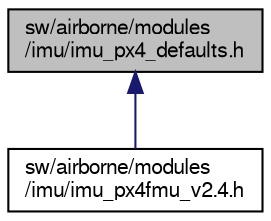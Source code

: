digraph "sw/airborne/modules/imu/imu_px4_defaults.h"
{
  edge [fontname="FreeSans",fontsize="10",labelfontname="FreeSans",labelfontsize="10"];
  node [fontname="FreeSans",fontsize="10",shape=record];
  Node1 [label="sw/airborne/modules\l/imu/imu_px4_defaults.h",height=0.2,width=0.4,color="black", fillcolor="grey75", style="filled", fontcolor="black"];
  Node1 -> Node2 [dir="back",color="midnightblue",fontsize="10",style="solid",fontname="FreeSans"];
  Node2 [label="sw/airborne/modules\l/imu/imu_px4fmu_v2.4.h",height=0.2,width=0.4,color="black", fillcolor="white", style="filled",URL="$imu__px4fmu__v2_84_8h.html",tooltip="Driver for pixhawk IMU&#39;s. "];
}
